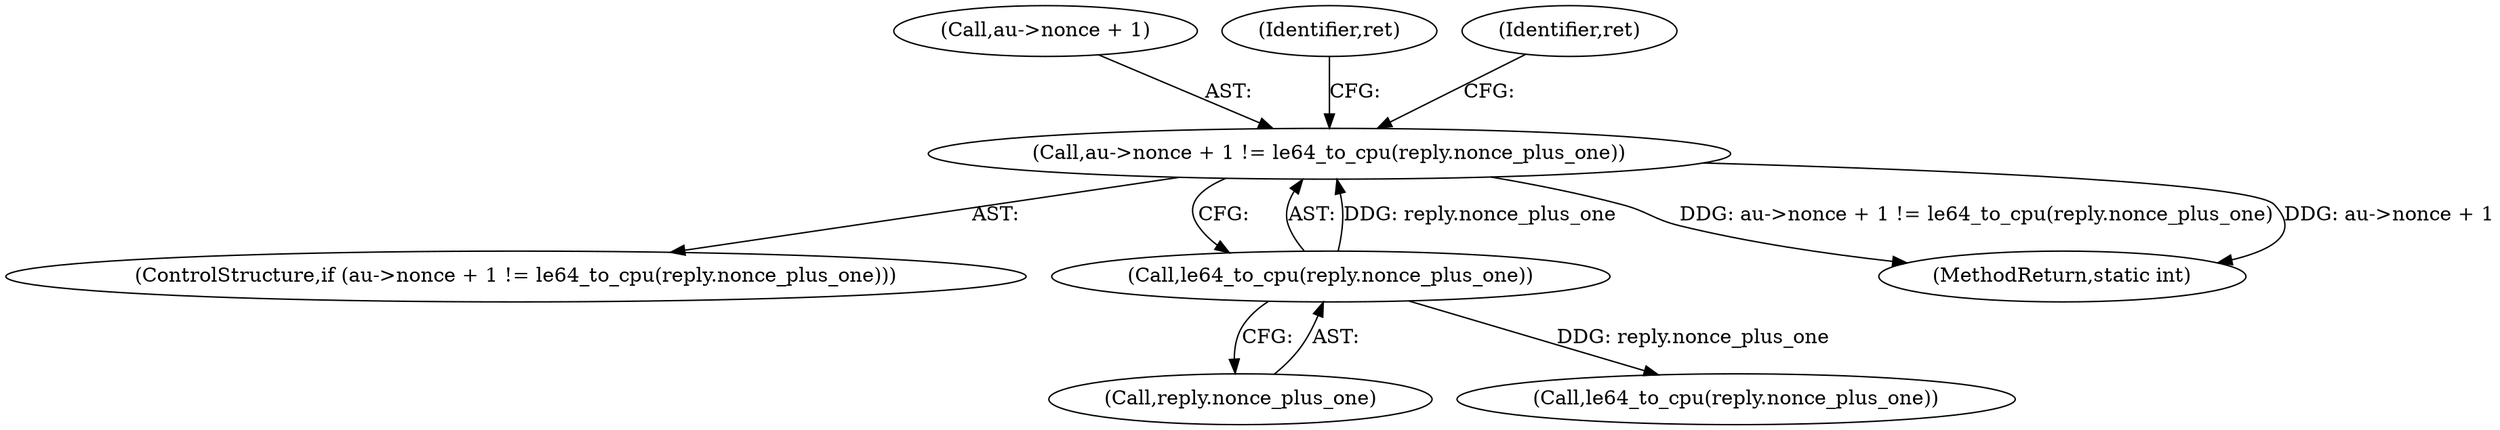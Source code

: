 digraph "0_linux_c27a3e4d667fdcad3db7b104f75659478e0c68d8_1@pointer" {
"1000179" [label="(Call,au->nonce + 1 != le64_to_cpu(reply.nonce_plus_one))"];
"1000185" [label="(Call,le64_to_cpu(reply.nonce_plus_one))"];
"1000179" [label="(Call,au->nonce + 1 != le64_to_cpu(reply.nonce_plus_one))"];
"1000180" [label="(Call,au->nonce + 1)"];
"1000178" [label="(ControlStructure,if (au->nonce + 1 != le64_to_cpu(reply.nonce_plus_one)))"];
"1000209" [label="(MethodReturn,static int)"];
"1000190" [label="(Identifier,ret)"];
"1000185" [label="(Call,le64_to_cpu(reply.nonce_plus_one))"];
"1000186" [label="(Call,reply.nonce_plus_one)"];
"1000202" [label="(Call,le64_to_cpu(reply.nonce_plus_one))"];
"1000195" [label="(Identifier,ret)"];
"1000179" -> "1000178"  [label="AST: "];
"1000179" -> "1000185"  [label="CFG: "];
"1000180" -> "1000179"  [label="AST: "];
"1000185" -> "1000179"  [label="AST: "];
"1000190" -> "1000179"  [label="CFG: "];
"1000195" -> "1000179"  [label="CFG: "];
"1000179" -> "1000209"  [label="DDG: au->nonce + 1 != le64_to_cpu(reply.nonce_plus_one)"];
"1000179" -> "1000209"  [label="DDG: au->nonce + 1"];
"1000185" -> "1000179"  [label="DDG: reply.nonce_plus_one"];
"1000185" -> "1000186"  [label="CFG: "];
"1000186" -> "1000185"  [label="AST: "];
"1000185" -> "1000202"  [label="DDG: reply.nonce_plus_one"];
}
